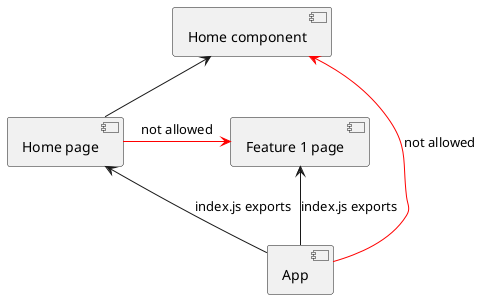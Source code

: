 @startuml

[App] as app

together {
    [Home page] as home
    [Home component] as homeComponent
    [Feature 1 page] as feature1
}

app -u-> home: index.js exports
home -u-> homeComponent
app -u-> feature1: index.js exports

home -[#red]l-> feature1: not allowed
app -[#red]l-> homeComponent: not allowed

@enduml